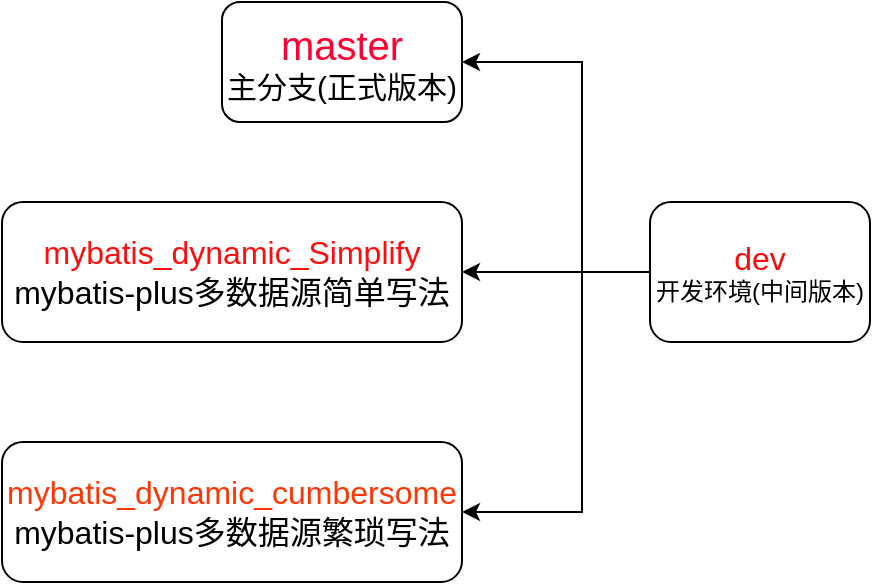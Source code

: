<mxfile version="20.6.0" type="github">
  <diagram id="fK1RLiKV_KRQ0fGaLFCF" name="第 1 页">
    <mxGraphModel dx="1422" dy="753" grid="1" gridSize="10" guides="1" tooltips="1" connect="1" arrows="1" fold="1" page="1" pageScale="1" pageWidth="827" pageHeight="1169" math="0" shadow="0">
      <root>
        <mxCell id="0" />
        <mxCell id="1" parent="0" />
        <mxCell id="uGJ9grCX7de8dJG0m_us-1" value="&lt;font style=&quot;&quot;&gt;&lt;font style=&quot;font-size: 20px;&quot; color=&quot;#ff0033&quot;&gt;master&lt;/font&gt;&lt;br&gt;&lt;font style=&quot;font-size: 15px;&quot;&gt;主分支(正式版本)&lt;/font&gt;&lt;/font&gt;" style="rounded=1;whiteSpace=wrap;html=1;" parent="1" vertex="1">
          <mxGeometry x="200" y="120" width="120" height="60" as="geometry" />
        </mxCell>
        <mxCell id="uGJ9grCX7de8dJG0m_us-2" value="&lt;font style=&quot;font-size: 16px;&quot;&gt;&lt;font color=&quot;#ff0d0d&quot;&gt;mybatis_dynamic_Simplify&lt;/font&gt;&lt;br&gt;mybatis-plus多数据源简单写法&lt;/font&gt;" style="rounded=1;whiteSpace=wrap;html=1;" parent="1" vertex="1">
          <mxGeometry x="90" y="220" width="230" height="70" as="geometry" />
        </mxCell>
        <mxCell id="woCbQRnc_9Feyiug26x8-1" value="&lt;font style=&quot;font-size: 16px;&quot;&gt;&lt;font color=&quot;#ff3503&quot;&gt;mybatis_dynamic_cumbersome&lt;/font&gt;&lt;br&gt;mybatis-plus多数据源繁琐写法&lt;/font&gt;" style="rounded=1;whiteSpace=wrap;html=1;" vertex="1" parent="1">
          <mxGeometry x="90" y="340" width="230" height="70" as="geometry" />
        </mxCell>
        <mxCell id="woCbQRnc_9Feyiug26x8-3" style="edgeStyle=orthogonalEdgeStyle;rounded=0;orthogonalLoop=1;jettySize=auto;html=1;entryX=1;entryY=0.5;entryDx=0;entryDy=0;" edge="1" parent="1" source="woCbQRnc_9Feyiug26x8-2" target="uGJ9grCX7de8dJG0m_us-1">
          <mxGeometry relative="1" as="geometry">
            <Array as="points">
              <mxPoint x="380" y="255" />
              <mxPoint x="380" y="150" />
            </Array>
          </mxGeometry>
        </mxCell>
        <mxCell id="woCbQRnc_9Feyiug26x8-4" style="edgeStyle=orthogonalEdgeStyle;rounded=0;orthogonalLoop=1;jettySize=auto;html=1;entryX=1;entryY=0.5;entryDx=0;entryDy=0;" edge="1" parent="1" source="woCbQRnc_9Feyiug26x8-2" target="uGJ9grCX7de8dJG0m_us-2">
          <mxGeometry relative="1" as="geometry" />
        </mxCell>
        <mxCell id="woCbQRnc_9Feyiug26x8-5" style="edgeStyle=orthogonalEdgeStyle;rounded=0;orthogonalLoop=1;jettySize=auto;html=1;entryX=1;entryY=0.5;entryDx=0;entryDy=0;" edge="1" parent="1" source="woCbQRnc_9Feyiug26x8-2" target="woCbQRnc_9Feyiug26x8-1">
          <mxGeometry relative="1" as="geometry">
            <Array as="points">
              <mxPoint x="380" y="255" />
              <mxPoint x="380" y="375" />
            </Array>
          </mxGeometry>
        </mxCell>
        <mxCell id="woCbQRnc_9Feyiug26x8-2" value="&lt;span style=&quot;font-size: 16px;&quot;&gt;&lt;font color=&quot;#ff0808&quot;&gt;dev&lt;/font&gt;&lt;br&gt;&lt;/span&gt;开发环境(中间版本)" style="rounded=1;whiteSpace=wrap;html=1;" vertex="1" parent="1">
          <mxGeometry x="414" y="220" width="110" height="70" as="geometry" />
        </mxCell>
      </root>
    </mxGraphModel>
  </diagram>
</mxfile>

